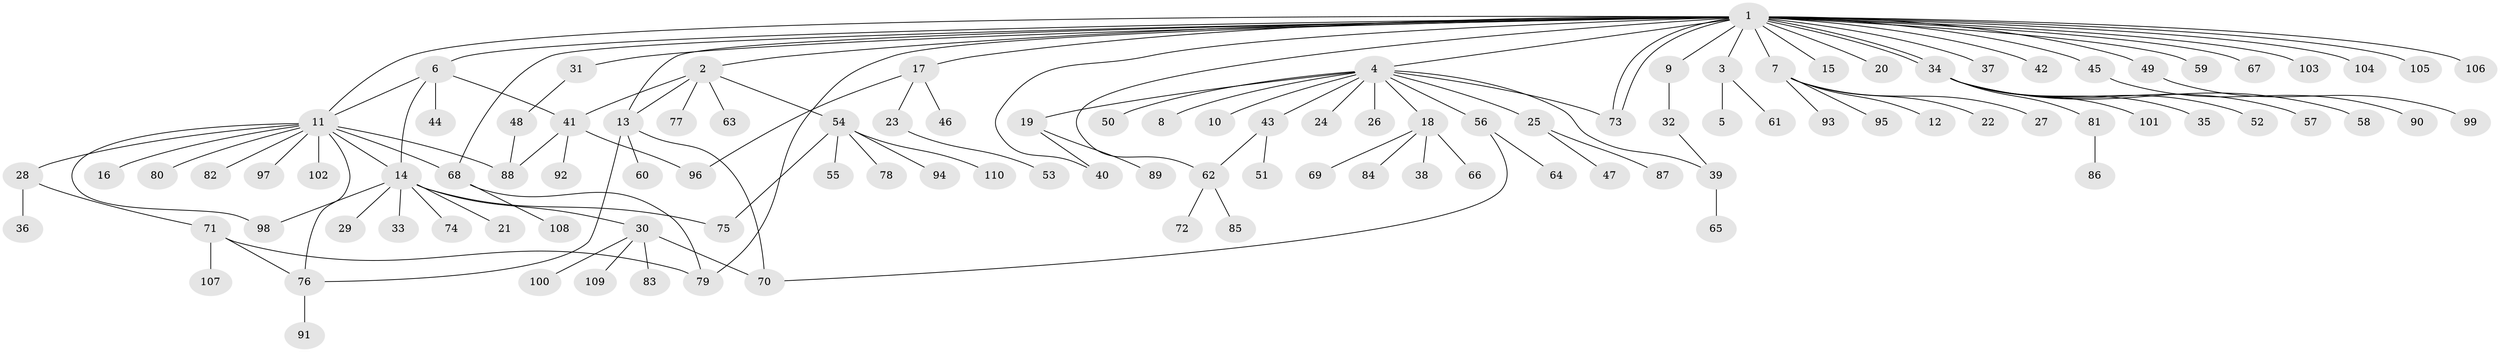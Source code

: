 // Generated by graph-tools (version 1.1) at 2025/14/03/09/25 04:14:45]
// undirected, 110 vertices, 131 edges
graph export_dot {
graph [start="1"]
  node [color=gray90,style=filled];
  1;
  2;
  3;
  4;
  5;
  6;
  7;
  8;
  9;
  10;
  11;
  12;
  13;
  14;
  15;
  16;
  17;
  18;
  19;
  20;
  21;
  22;
  23;
  24;
  25;
  26;
  27;
  28;
  29;
  30;
  31;
  32;
  33;
  34;
  35;
  36;
  37;
  38;
  39;
  40;
  41;
  42;
  43;
  44;
  45;
  46;
  47;
  48;
  49;
  50;
  51;
  52;
  53;
  54;
  55;
  56;
  57;
  58;
  59;
  60;
  61;
  62;
  63;
  64;
  65;
  66;
  67;
  68;
  69;
  70;
  71;
  72;
  73;
  74;
  75;
  76;
  77;
  78;
  79;
  80;
  81;
  82;
  83;
  84;
  85;
  86;
  87;
  88;
  89;
  90;
  91;
  92;
  93;
  94;
  95;
  96;
  97;
  98;
  99;
  100;
  101;
  102;
  103;
  104;
  105;
  106;
  107;
  108;
  109;
  110;
  1 -- 2;
  1 -- 3;
  1 -- 4;
  1 -- 6;
  1 -- 7;
  1 -- 9;
  1 -- 11;
  1 -- 13;
  1 -- 15;
  1 -- 17;
  1 -- 20;
  1 -- 31;
  1 -- 34;
  1 -- 34;
  1 -- 37;
  1 -- 40;
  1 -- 42;
  1 -- 45;
  1 -- 49;
  1 -- 59;
  1 -- 62;
  1 -- 67;
  1 -- 68;
  1 -- 73;
  1 -- 73;
  1 -- 79;
  1 -- 103;
  1 -- 104;
  1 -- 105;
  1 -- 106;
  2 -- 13;
  2 -- 41;
  2 -- 54;
  2 -- 63;
  2 -- 77;
  3 -- 5;
  3 -- 61;
  4 -- 8;
  4 -- 10;
  4 -- 18;
  4 -- 19;
  4 -- 24;
  4 -- 25;
  4 -- 26;
  4 -- 39;
  4 -- 43;
  4 -- 50;
  4 -- 56;
  4 -- 73;
  6 -- 11;
  6 -- 14;
  6 -- 41;
  6 -- 44;
  7 -- 12;
  7 -- 22;
  7 -- 27;
  7 -- 93;
  7 -- 95;
  9 -- 32;
  11 -- 14;
  11 -- 16;
  11 -- 28;
  11 -- 68;
  11 -- 76;
  11 -- 80;
  11 -- 82;
  11 -- 88;
  11 -- 97;
  11 -- 98;
  11 -- 102;
  13 -- 60;
  13 -- 70;
  13 -- 76;
  14 -- 21;
  14 -- 29;
  14 -- 30;
  14 -- 33;
  14 -- 74;
  14 -- 75;
  14 -- 98;
  17 -- 23;
  17 -- 46;
  17 -- 96;
  18 -- 38;
  18 -- 66;
  18 -- 69;
  18 -- 84;
  19 -- 40;
  19 -- 89;
  23 -- 53;
  25 -- 47;
  25 -- 87;
  28 -- 36;
  28 -- 71;
  30 -- 70;
  30 -- 83;
  30 -- 100;
  30 -- 109;
  31 -- 48;
  32 -- 39;
  34 -- 35;
  34 -- 52;
  34 -- 57;
  34 -- 58;
  34 -- 81;
  34 -- 101;
  39 -- 65;
  41 -- 88;
  41 -- 92;
  41 -- 96;
  43 -- 51;
  43 -- 62;
  45 -- 90;
  48 -- 88;
  49 -- 99;
  54 -- 55;
  54 -- 75;
  54 -- 78;
  54 -- 94;
  54 -- 110;
  56 -- 64;
  56 -- 70;
  62 -- 72;
  62 -- 85;
  68 -- 79;
  68 -- 108;
  71 -- 76;
  71 -- 79;
  71 -- 107;
  76 -- 91;
  81 -- 86;
}
